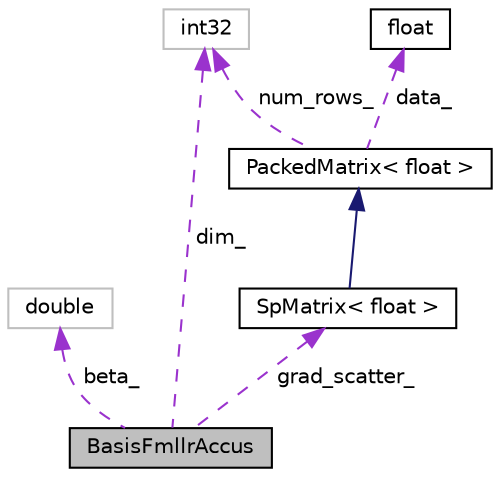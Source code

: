 digraph "BasisFmllrAccus"
{
  edge [fontname="Helvetica",fontsize="10",labelfontname="Helvetica",labelfontsize="10"];
  node [fontname="Helvetica",fontsize="10",shape=record];
  Node1 [label="BasisFmllrAccus",height=0.2,width=0.4,color="black", fillcolor="grey75", style="filled", fontcolor="black"];
  Node2 -> Node1 [dir="back",color="darkorchid3",fontsize="10",style="dashed",label=" beta_" ,fontname="Helvetica"];
  Node2 [label="double",height=0.2,width=0.4,color="grey75", fillcolor="white", style="filled"];
  Node3 -> Node1 [dir="back",color="darkorchid3",fontsize="10",style="dashed",label=" dim_" ,fontname="Helvetica"];
  Node3 [label="int32",height=0.2,width=0.4,color="grey75", fillcolor="white", style="filled"];
  Node4 -> Node1 [dir="back",color="darkorchid3",fontsize="10",style="dashed",label=" grad_scatter_" ,fontname="Helvetica"];
  Node4 [label="SpMatrix\< float \>",height=0.2,width=0.4,color="black", fillcolor="white", style="filled",URL="$classkaldi_1_1SpMatrix.html"];
  Node5 -> Node4 [dir="back",color="midnightblue",fontsize="10",style="solid",fontname="Helvetica"];
  Node5 [label="PackedMatrix\< float \>",height=0.2,width=0.4,color="black", fillcolor="white", style="filled",URL="$classkaldi_1_1PackedMatrix.html"];
  Node6 -> Node5 [dir="back",color="darkorchid3",fontsize="10",style="dashed",label=" data_" ,fontname="Helvetica"];
  Node6 [label="float",height=0.2,width=0.4,color="black", fillcolor="white", style="filled",URL="$classfloat.html"];
  Node3 -> Node5 [dir="back",color="darkorchid3",fontsize="10",style="dashed",label=" num_rows_" ,fontname="Helvetica"];
}
